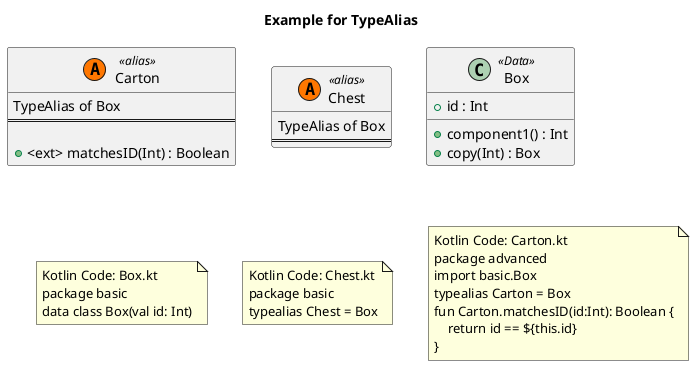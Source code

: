 @startuml
title Example for TypeAlias
'This file is generated by the GenerateExamplesForDoc test.

    'advanced.Carton
    class "Carton" as advanced_Carton << (A, #FF7700) alias>>{
        TypeAlias of Box
		==

		+ <ext> matchesID(Int) : Boolean
    }


    'basic.Chest
    class "Chest" as basic_Chest << (A, #FF7700) alias>>{
        TypeAlias of Box
		==
    }


    'basic.Box
    class "Box" as basic_Box <<Data>>{
        + id : Int
		+ component1() : Int
		+ copy(Int) : Box
    }



note as note_of_code_box
Kotlin Code: Box.kt
package basic
data class Box(val id: Int)
end note
note as note_of_code_chest
Kotlin Code: Chest.kt
package basic
typealias Chest = Box
end note
note as note_of_code_carton
Kotlin Code: Carton.kt
package advanced
import basic.Box
typealias Carton = Box
fun Carton.matchesID(id:Int): Boolean {
    return id == ${this.id} 
}
end note

@enduml
